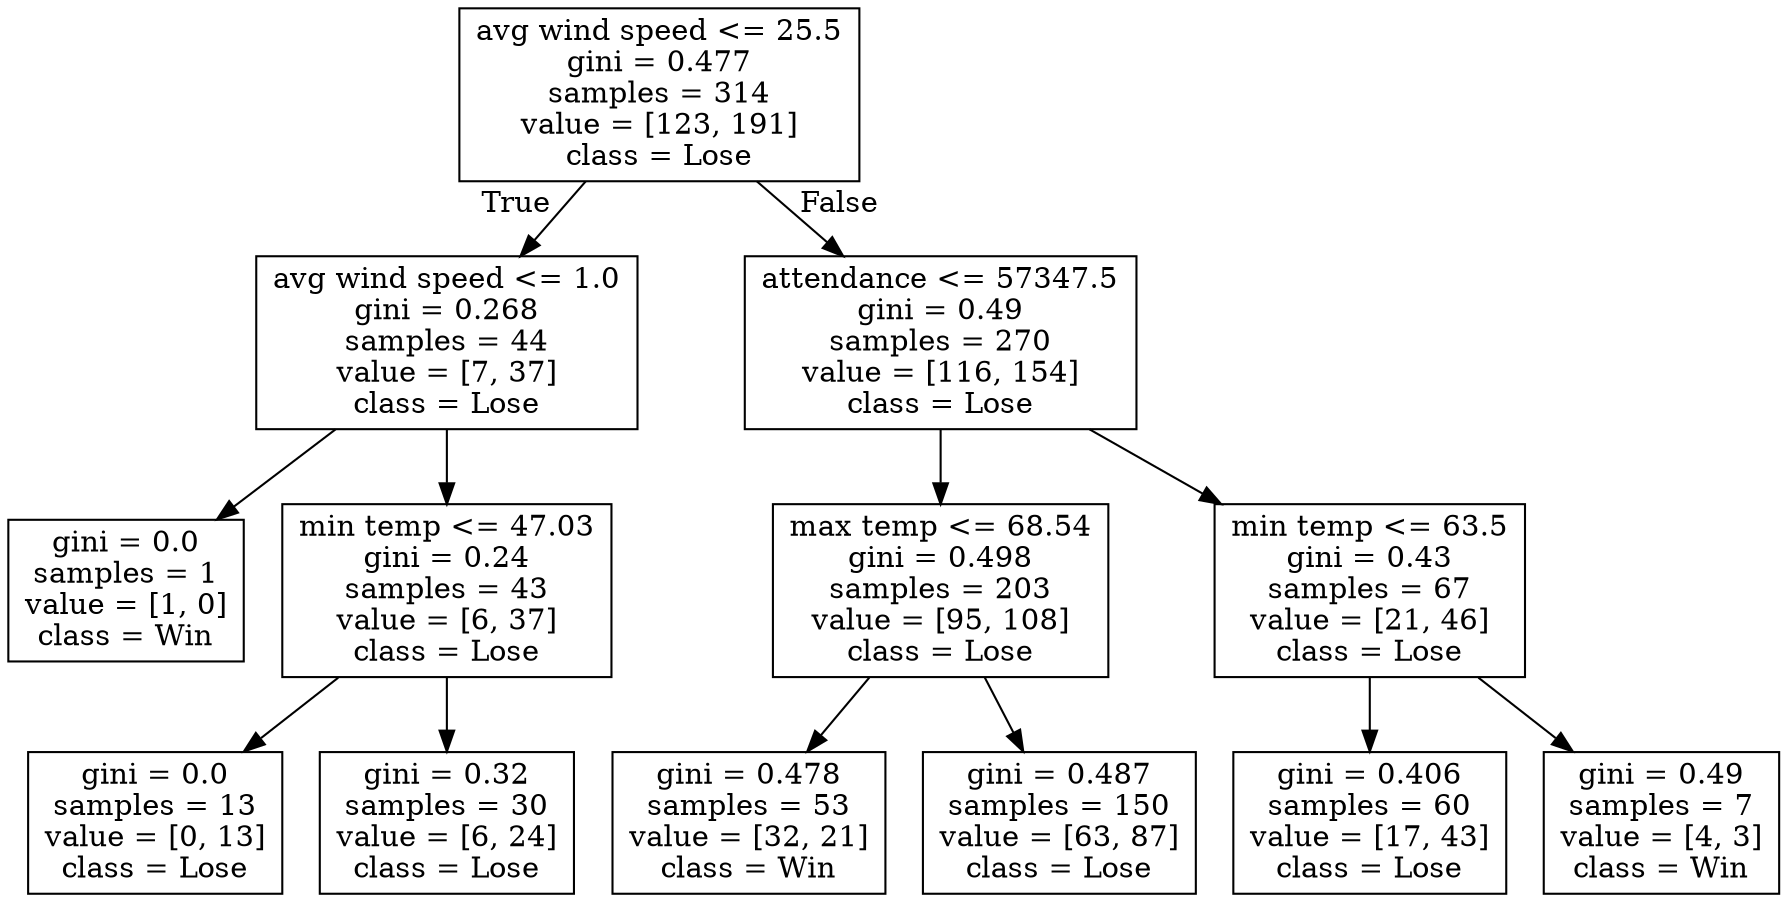 digraph Tree {
node [shape=box] ;
0 [label="avg wind speed <= 25.5\ngini = 0.477\nsamples = 314\nvalue = [123, 191]\nclass = Lose"] ;
1 [label="avg wind speed <= 1.0\ngini = 0.268\nsamples = 44\nvalue = [7, 37]\nclass = Lose"] ;
0 -> 1 [labeldistance=2.5, labelangle=45, headlabel="True"] ;
2 [label="gini = 0.0\nsamples = 1\nvalue = [1, 0]\nclass = Win"] ;
1 -> 2 ;
3 [label="min temp <= 47.03\ngini = 0.24\nsamples = 43\nvalue = [6, 37]\nclass = Lose"] ;
1 -> 3 ;
4 [label="gini = 0.0\nsamples = 13\nvalue = [0, 13]\nclass = Lose"] ;
3 -> 4 ;
5 [label="gini = 0.32\nsamples = 30\nvalue = [6, 24]\nclass = Lose"] ;
3 -> 5 ;
6 [label="attendance <= 57347.5\ngini = 0.49\nsamples = 270\nvalue = [116, 154]\nclass = Lose"] ;
0 -> 6 [labeldistance=2.5, labelangle=-45, headlabel="False"] ;
7 [label="max temp <= 68.54\ngini = 0.498\nsamples = 203\nvalue = [95, 108]\nclass = Lose"] ;
6 -> 7 ;
8 [label="gini = 0.478\nsamples = 53\nvalue = [32, 21]\nclass = Win"] ;
7 -> 8 ;
9 [label="gini = 0.487\nsamples = 150\nvalue = [63, 87]\nclass = Lose"] ;
7 -> 9 ;
10 [label="min temp <= 63.5\ngini = 0.43\nsamples = 67\nvalue = [21, 46]\nclass = Lose"] ;
6 -> 10 ;
11 [label="gini = 0.406\nsamples = 60\nvalue = [17, 43]\nclass = Lose"] ;
10 -> 11 ;
12 [label="gini = 0.49\nsamples = 7\nvalue = [4, 3]\nclass = Win"] ;
10 -> 12 ;
}